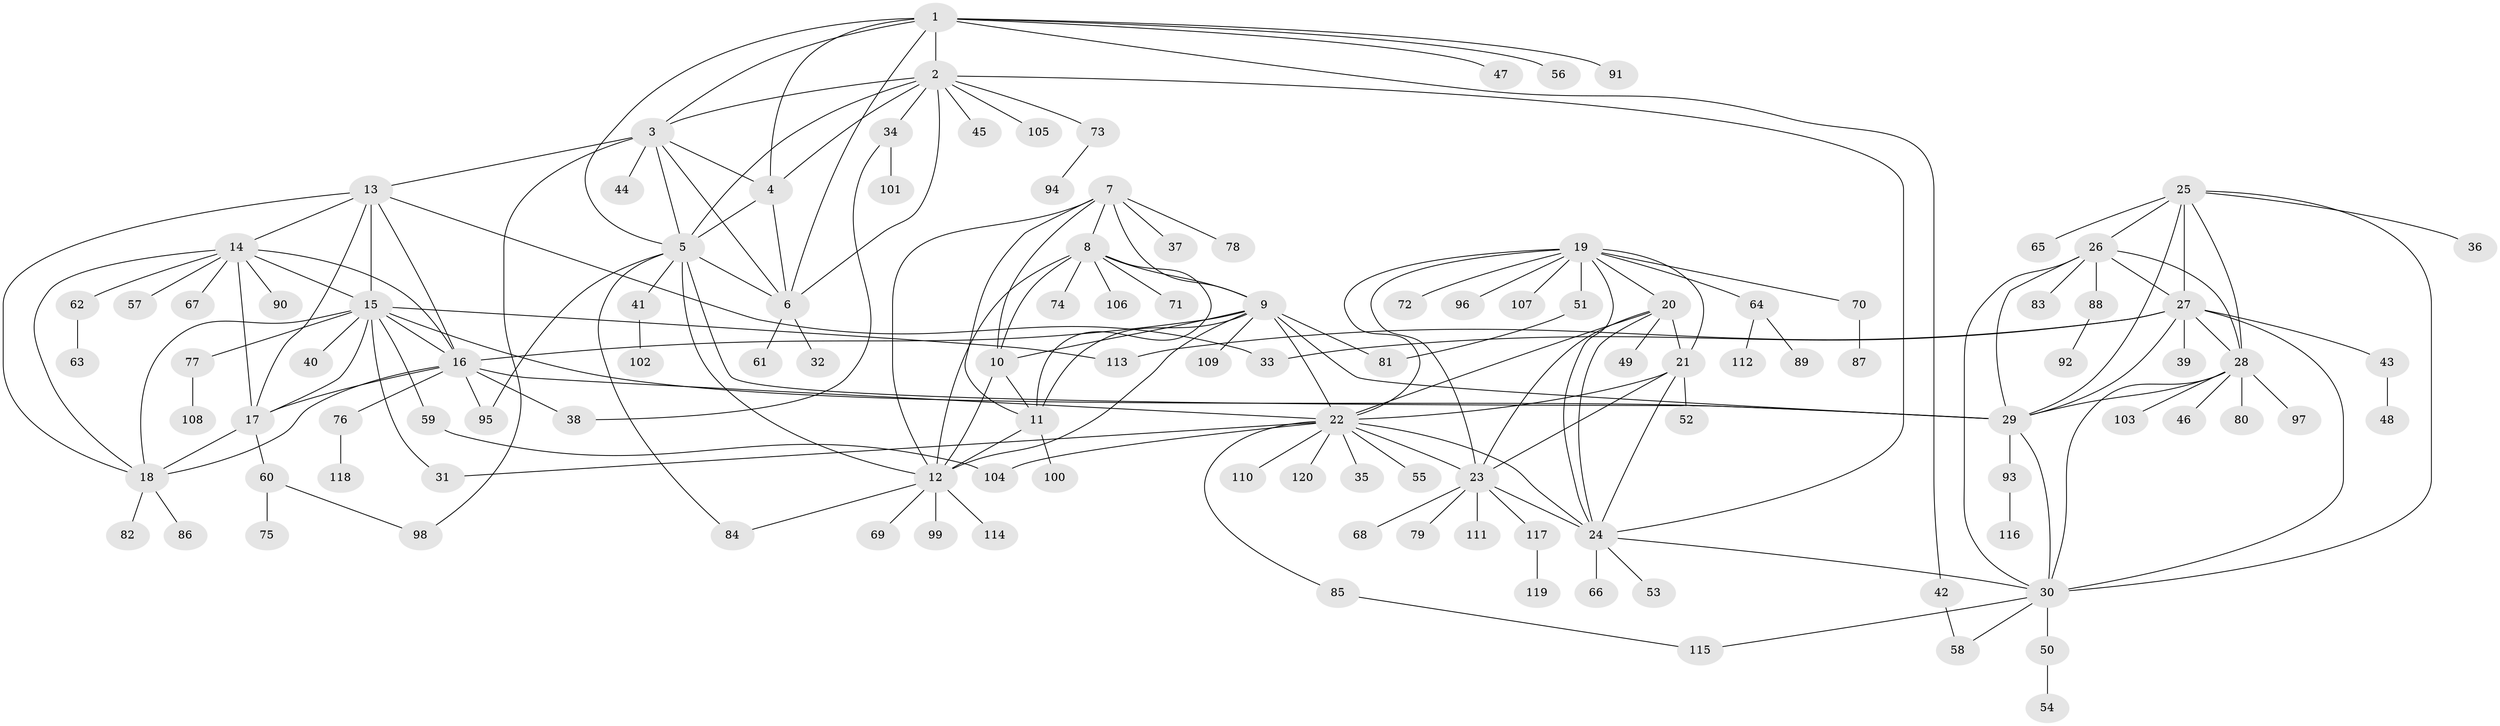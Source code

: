 // Generated by graph-tools (version 1.1) at 2025/26/03/09/25 03:26:35]
// undirected, 120 vertices, 186 edges
graph export_dot {
graph [start="1"]
  node [color=gray90,style=filled];
  1;
  2;
  3;
  4;
  5;
  6;
  7;
  8;
  9;
  10;
  11;
  12;
  13;
  14;
  15;
  16;
  17;
  18;
  19;
  20;
  21;
  22;
  23;
  24;
  25;
  26;
  27;
  28;
  29;
  30;
  31;
  32;
  33;
  34;
  35;
  36;
  37;
  38;
  39;
  40;
  41;
  42;
  43;
  44;
  45;
  46;
  47;
  48;
  49;
  50;
  51;
  52;
  53;
  54;
  55;
  56;
  57;
  58;
  59;
  60;
  61;
  62;
  63;
  64;
  65;
  66;
  67;
  68;
  69;
  70;
  71;
  72;
  73;
  74;
  75;
  76;
  77;
  78;
  79;
  80;
  81;
  82;
  83;
  84;
  85;
  86;
  87;
  88;
  89;
  90;
  91;
  92;
  93;
  94;
  95;
  96;
  97;
  98;
  99;
  100;
  101;
  102;
  103;
  104;
  105;
  106;
  107;
  108;
  109;
  110;
  111;
  112;
  113;
  114;
  115;
  116;
  117;
  118;
  119;
  120;
  1 -- 2;
  1 -- 3;
  1 -- 4;
  1 -- 5;
  1 -- 6;
  1 -- 42;
  1 -- 47;
  1 -- 56;
  1 -- 91;
  2 -- 3;
  2 -- 4;
  2 -- 5;
  2 -- 6;
  2 -- 24;
  2 -- 34;
  2 -- 45;
  2 -- 73;
  2 -- 105;
  3 -- 4;
  3 -- 5;
  3 -- 6;
  3 -- 13;
  3 -- 44;
  3 -- 98;
  4 -- 5;
  4 -- 6;
  5 -- 6;
  5 -- 12;
  5 -- 29;
  5 -- 41;
  5 -- 84;
  5 -- 95;
  6 -- 32;
  6 -- 61;
  7 -- 8;
  7 -- 9;
  7 -- 10;
  7 -- 11;
  7 -- 12;
  7 -- 37;
  7 -- 78;
  8 -- 9;
  8 -- 10;
  8 -- 11;
  8 -- 12;
  8 -- 71;
  8 -- 74;
  8 -- 106;
  9 -- 10;
  9 -- 11;
  9 -- 12;
  9 -- 16;
  9 -- 22;
  9 -- 29;
  9 -- 81;
  9 -- 109;
  10 -- 11;
  10 -- 12;
  11 -- 12;
  11 -- 100;
  12 -- 69;
  12 -- 84;
  12 -- 99;
  12 -- 114;
  13 -- 14;
  13 -- 15;
  13 -- 16;
  13 -- 17;
  13 -- 18;
  13 -- 33;
  14 -- 15;
  14 -- 16;
  14 -- 17;
  14 -- 18;
  14 -- 57;
  14 -- 62;
  14 -- 67;
  14 -- 90;
  15 -- 16;
  15 -- 17;
  15 -- 18;
  15 -- 29;
  15 -- 31;
  15 -- 40;
  15 -- 59;
  15 -- 77;
  15 -- 113;
  16 -- 17;
  16 -- 18;
  16 -- 22;
  16 -- 38;
  16 -- 76;
  16 -- 95;
  17 -- 18;
  17 -- 60;
  18 -- 82;
  18 -- 86;
  19 -- 20;
  19 -- 21;
  19 -- 22;
  19 -- 23;
  19 -- 24;
  19 -- 51;
  19 -- 64;
  19 -- 70;
  19 -- 72;
  19 -- 96;
  19 -- 107;
  20 -- 21;
  20 -- 22;
  20 -- 23;
  20 -- 24;
  20 -- 49;
  21 -- 22;
  21 -- 23;
  21 -- 24;
  21 -- 52;
  22 -- 23;
  22 -- 24;
  22 -- 31;
  22 -- 35;
  22 -- 55;
  22 -- 85;
  22 -- 104;
  22 -- 110;
  22 -- 120;
  23 -- 24;
  23 -- 68;
  23 -- 79;
  23 -- 111;
  23 -- 117;
  24 -- 30;
  24 -- 53;
  24 -- 66;
  25 -- 26;
  25 -- 27;
  25 -- 28;
  25 -- 29;
  25 -- 30;
  25 -- 36;
  25 -- 65;
  26 -- 27;
  26 -- 28;
  26 -- 29;
  26 -- 30;
  26 -- 83;
  26 -- 88;
  27 -- 28;
  27 -- 29;
  27 -- 30;
  27 -- 33;
  27 -- 39;
  27 -- 43;
  27 -- 113;
  28 -- 29;
  28 -- 30;
  28 -- 46;
  28 -- 80;
  28 -- 97;
  28 -- 103;
  29 -- 30;
  29 -- 93;
  30 -- 50;
  30 -- 58;
  30 -- 115;
  34 -- 38;
  34 -- 101;
  41 -- 102;
  42 -- 58;
  43 -- 48;
  50 -- 54;
  51 -- 81;
  59 -- 104;
  60 -- 75;
  60 -- 98;
  62 -- 63;
  64 -- 89;
  64 -- 112;
  70 -- 87;
  73 -- 94;
  76 -- 118;
  77 -- 108;
  85 -- 115;
  88 -- 92;
  93 -- 116;
  117 -- 119;
}
